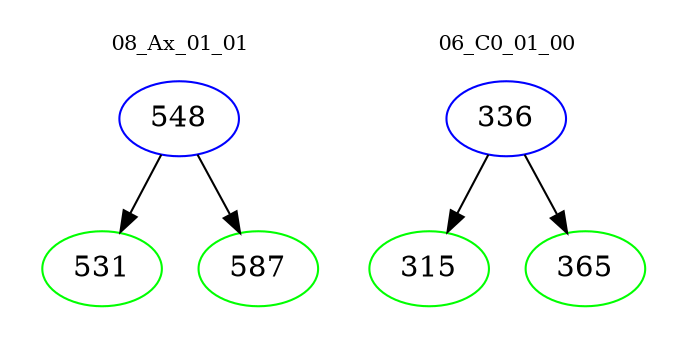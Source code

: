 digraph{
subgraph cluster_0 {
color = white
label = "08_Ax_01_01";
fontsize=10;
T0_548 [label="548", color="blue"]
T0_548 -> T0_531 [color="black"]
T0_531 [label="531", color="green"]
T0_548 -> T0_587 [color="black"]
T0_587 [label="587", color="green"]
}
subgraph cluster_1 {
color = white
label = "06_C0_01_00";
fontsize=10;
T1_336 [label="336", color="blue"]
T1_336 -> T1_315 [color="black"]
T1_315 [label="315", color="green"]
T1_336 -> T1_365 [color="black"]
T1_365 [label="365", color="green"]
}
}
